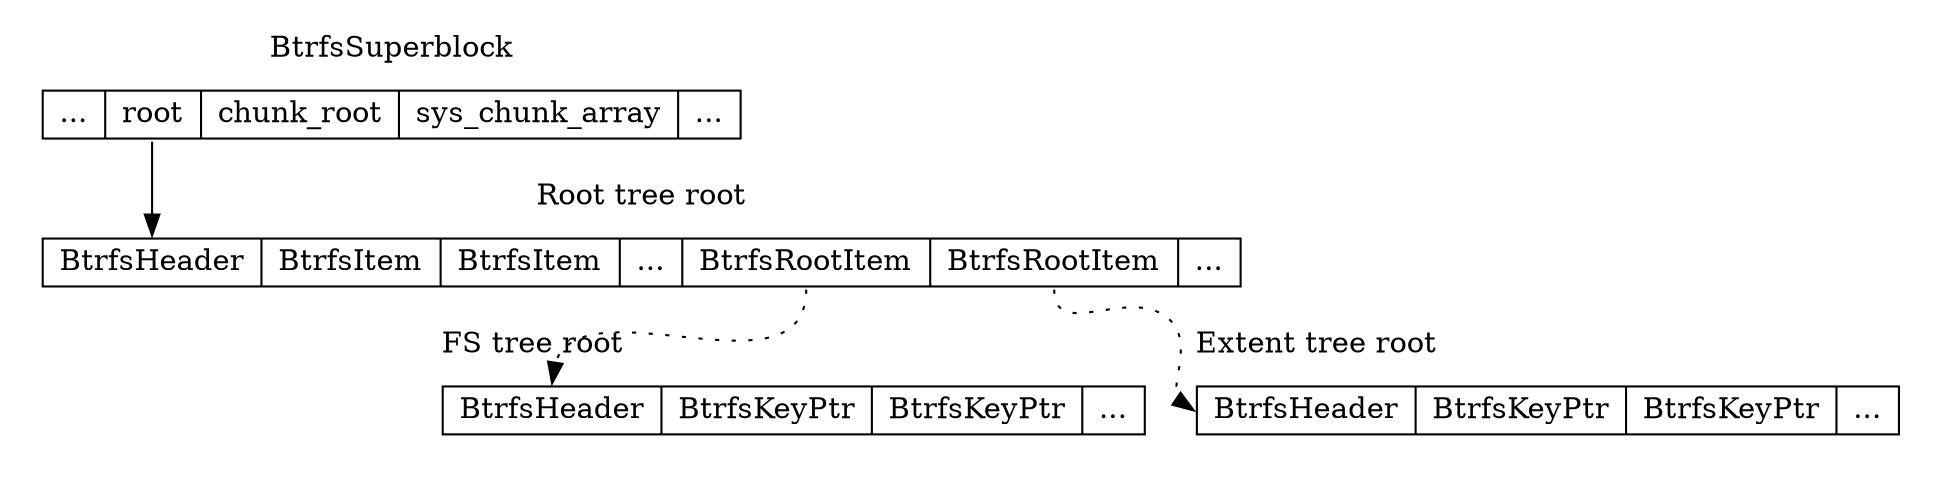 // dot tree.dot -o tree.png -T png

digraph F {
  node [shape = record, height = .1];

  subgraph cluster_1 {
    n0 [label = "<f0> ... | <f1> root | <f2> chunk_root | <f3> sys_chunk_array  | <f4> ..."];
    label = "BtrfsSuperblock";
    pencolor = transparent;
  }

  subgraph cluster_2 {
    n1 [label = "<f0> BtrfsHeader | <f1> BtrfsItem | <f2> BtrfsItem | <f3> ... | <f4> BtrfsRootItem | <f5> BtrfsRootItem | <f6> ..."];
    label = "Root tree root";
    pencolor = transparent;
  }

  subgraph cluster_3 {
    n2 [label = "<f0> BtrfsHeader | <f1> BtrfsKeyPtr | <f2> BtrfsKeyPtr | <f3> ..."];
    label = "FS tree root";
    labeljust = "l";
    pencolor = transparent;
  }

  subgraph cluster_4 {
    n3 [label = "<f0> BtrfsHeader | <f1> BtrfsKeyPtr | <f2> BtrfsKeyPtr | <f3> ..."];
    label = "Extent tree root";
    labeljust = "l";
    pencolor = transparent;
  }

  "n0":f1 -> "n1":f0;
  "n1":f4 -> "n2":f0 [style = "dotted"];
  "n1":f5 -> "n3":f0 [style = "dotted"];
}
